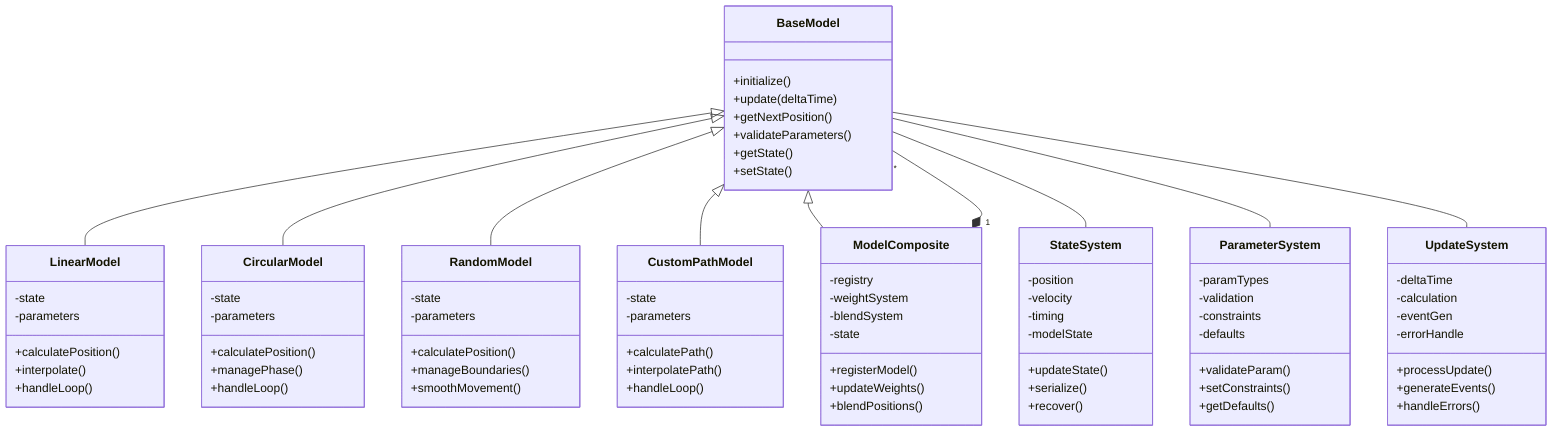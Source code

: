 classDiagram
    class BaseModel {
        +initialize()
        +update(deltaTime)
        +getNextPosition()
        +validateParameters()
        +getState()
        +setState()
    }

    class LinearModel {
        -state
        -parameters
        +calculatePosition()
        +interpolate()
        +handleLoop()
    }

    class CircularModel {
        -state
        -parameters
        +calculatePosition()
        +managePhase()
        +handleLoop()
    }

    class RandomModel {
        -state
        -parameters
        +calculatePosition()
        +manageBoundaries()
        +smoothMovement()
    }

    class CustomPathModel {
        -state
        -parameters
        +calculatePath()
        +interpolatePath()
        +handleLoop()
    }

    class ModelComposite {
        -registry
        -weightSystem
        -blendSystem
        -state
        +registerModel()
        +updateWeights()
        +blendPositions()
    }

    class StateSystem {
        -position
        -velocity
        -timing
        -modelState
        +updateState()
        +serialize()
        +recover()
    }

    class ParameterSystem {
        -paramTypes
        -validation
        -constraints
        -defaults
        +validateParam()
        +setConstraints()
        +getDefaults()
    }

    class UpdateSystem {
        -deltaTime
        -calculation
        -eventGen
        -errorHandle
        +processUpdate()
        +generateEvents()
        +handleErrors()
    }

    BaseModel <|-- LinearModel
    BaseModel <|-- CircularModel
    BaseModel <|-- RandomModel
    BaseModel <|-- CustomPathModel
    BaseModel <|-- ModelComposite

    ModelComposite "1" *-- "*" BaseModel

    BaseModel -- StateSystem
    BaseModel -- ParameterSystem
    BaseModel -- UpdateSystem